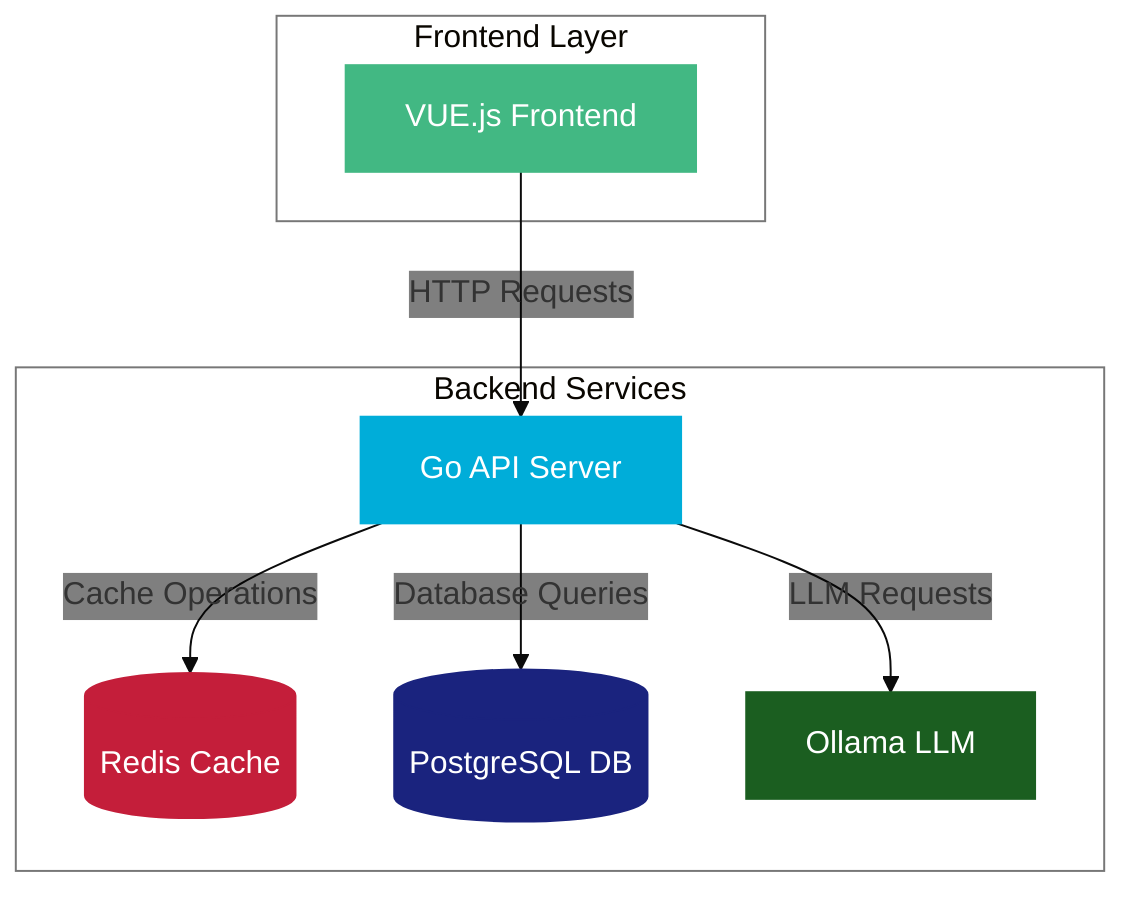 %% https://www.mermaidflow.app/editor
%%{init: {'theme': 'base', 'themeVariables': { 'edgeLabelBackground': 'transparent' }}}%%
    
flowchart TD
    classDef frontend fill:#42b883,color:#fff,stroke:#42b883
    classDef backend fill:#00add9,color:#fff,stroke:#00add9
    classDef cache fill:#c41e3a,color:#fff,stroke:#c41e3a
    classDef db fill:#1a237e,color:#fff,stroke:#1a237e
    classDef ai fill:#1b5e20,color:#fff,stroke:#1b5e20
    
    subgraph Frontend["Frontend Layer"]
        Vue[VUE.js Frontend]:::frontend
    end
    
    subgraph Backend["Backend Services"]
        Go[Go API Server]:::backend
        Redis[(Redis Cache)]:::cache
        PG[(PostgreSQL DB)]:::db
        Ollama[Ollama LLM]:::ai
    end
    
    %% Connections
    Vue -->|"HTTP Requests"| Go
    Go -->|"Cache Operations"| Redis
    Go -->|"Database Queries"| PG
    Go -->|"LLM Requests"| Ollama

    %% Styles
	style Frontend fill:transparent,stroke:#777
	style Backend fill:transparent,stroke:#777